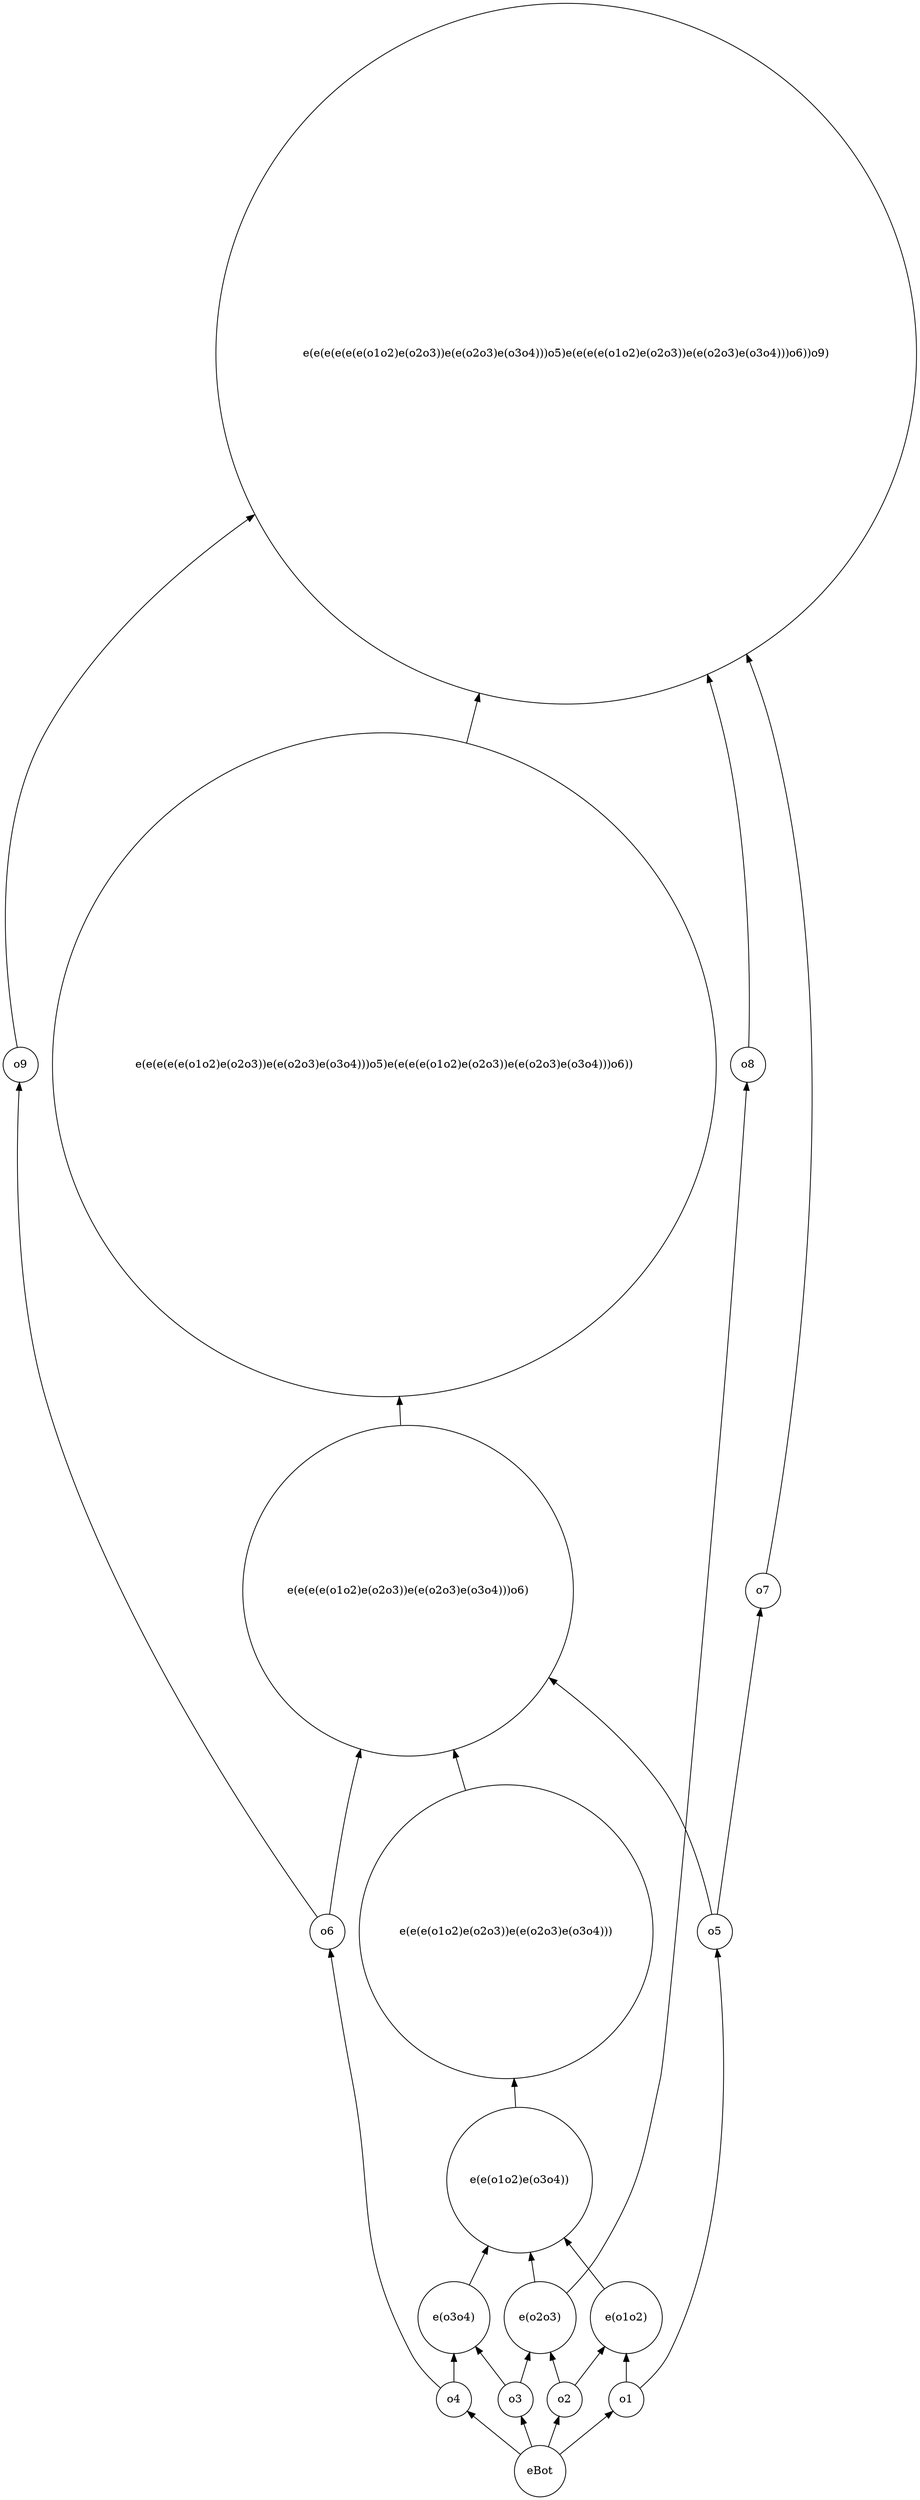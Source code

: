 strict digraph cla_v3_df_step3 {
	rankdir=BT
	o4 [shape=circle]
	"e(e(e(e(e(o1o2)e(o2o3))e(e(o2o3)e(o3o4)))o5)e(e(e(e(o1o2)e(o2o3))e(e(o2o3)e(o3o4)))o6))" [shape=circle]
	o2 [shape=circle]
	o3 [shape=circle]
	o9 [shape=circle]
	"e(e(o1o2)e(o3o4))" [shape=circle]
	o6 [shape=circle]
	o1 [shape=circle]
	"e(o1o2)" [shape=circle]
	eBot [shape=circle]
	o8 [shape=circle]
	o7 [shape=circle]
	o5 [shape=circle]
	"e(e(e(e(e(e(o1o2)e(o2o3))e(e(o2o3)e(o3o4)))o5)e(e(e(e(o1o2)e(o2o3))e(e(o2o3)e(o3o4)))o6))o9)" [shape=circle]
	"e(e(e(e(o1o2)e(o2o3))e(e(o2o3)e(o3o4)))o6)" [shape=circle]
	"e(o2o3)" [shape=circle]
	"e(e(e(o1o2)e(o2o3))e(e(o2o3)e(o3o4)))" [shape=circle]
	"e(o3o4)" [shape=circle]
	eBot -> o4
	"e(e(e(e(o1o2)e(o2o3))e(e(o2o3)e(o3o4)))o6)" -> "e(e(e(e(e(o1o2)e(o2o3))e(e(o2o3)e(o3o4)))o5)e(e(e(e(o1o2)e(o2o3))e(e(o2o3)e(o3o4)))o6))"
	eBot -> o2
	eBot -> o3
	o6 -> o9
	"e(o1o2)" -> "e(e(o1o2)e(o3o4))"
	"e(o2o3)" -> "e(e(o1o2)e(o3o4))"
	"e(o3o4)" -> "e(e(o1o2)e(o3o4))"
	o4 -> o6
	eBot -> o1
	o2 -> "e(o1o2)"
	o1 -> "e(o1o2)"
	"e(o2o3)" -> o8
	o5 -> o7
	o1 -> o5
	o9 -> "e(e(e(e(e(e(o1o2)e(o2o3))e(e(o2o3)e(o3o4)))o5)e(e(e(e(o1o2)e(o2o3))e(e(o2o3)e(o3o4)))o6))o9)"
	o8 -> "e(e(e(e(e(e(o1o2)e(o2o3))e(e(o2o3)e(o3o4)))o5)e(e(e(e(o1o2)e(o2o3))e(e(o2o3)e(o3o4)))o6))o9)"
	o7 -> "e(e(e(e(e(e(o1o2)e(o2o3))e(e(o2o3)e(o3o4)))o5)e(e(e(e(o1o2)e(o2o3))e(e(o2o3)e(o3o4)))o6))o9)"
	"e(e(e(e(e(o1o2)e(o2o3))e(e(o2o3)e(o3o4)))o5)e(e(e(e(o1o2)e(o2o3))e(e(o2o3)e(o3o4)))o6))" -> "e(e(e(e(e(e(o1o2)e(o2o3))e(e(o2o3)e(o3o4)))o5)e(e(e(e(o1o2)e(o2o3))e(e(o2o3)e(o3o4)))o6))o9)"
	o5 -> "e(e(e(e(o1o2)e(o2o3))e(e(o2o3)e(o3o4)))o6)"
	o6 -> "e(e(e(e(o1o2)e(o2o3))e(e(o2o3)e(o3o4)))o6)"
	"e(e(e(o1o2)e(o2o3))e(e(o2o3)e(o3o4)))" -> "e(e(e(e(o1o2)e(o2o3))e(e(o2o3)e(o3o4)))o6)"
	o2 -> "e(o2o3)"
	o3 -> "e(o2o3)"
	"e(e(o1o2)e(o3o4))" -> "e(e(e(o1o2)e(o2o3))e(e(o2o3)e(o3o4)))"
	o4 -> "e(o3o4)"
	o3 -> "e(o3o4)"
}
